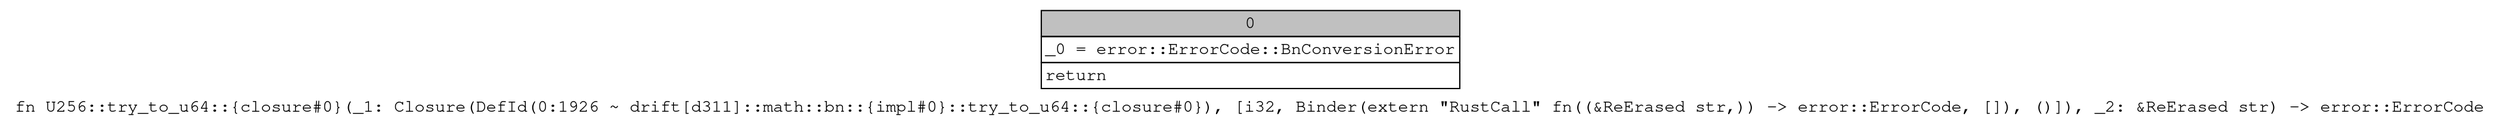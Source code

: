 digraph Mir_0_1926 {
    graph [fontname="Courier, monospace"];
    node [fontname="Courier, monospace"];
    edge [fontname="Courier, monospace"];
    label=<fn U256::try_to_u64::{closure#0}(_1: Closure(DefId(0:1926 ~ drift[d311]::math::bn::{impl#0}::try_to_u64::{closure#0}), [i32, Binder(extern &quot;RustCall&quot; fn((&amp;ReErased str,)) -&gt; error::ErrorCode, []), ()]), _2: &amp;ReErased str) -&gt; error::ErrorCode<br align="left"/>>;
    bb0__0_1926 [shape="none", label=<<table border="0" cellborder="1" cellspacing="0"><tr><td bgcolor="gray" align="center" colspan="1">0</td></tr><tr><td align="left" balign="left">_0 = error::ErrorCode::BnConversionError<br/></td></tr><tr><td align="left">return</td></tr></table>>];
}
